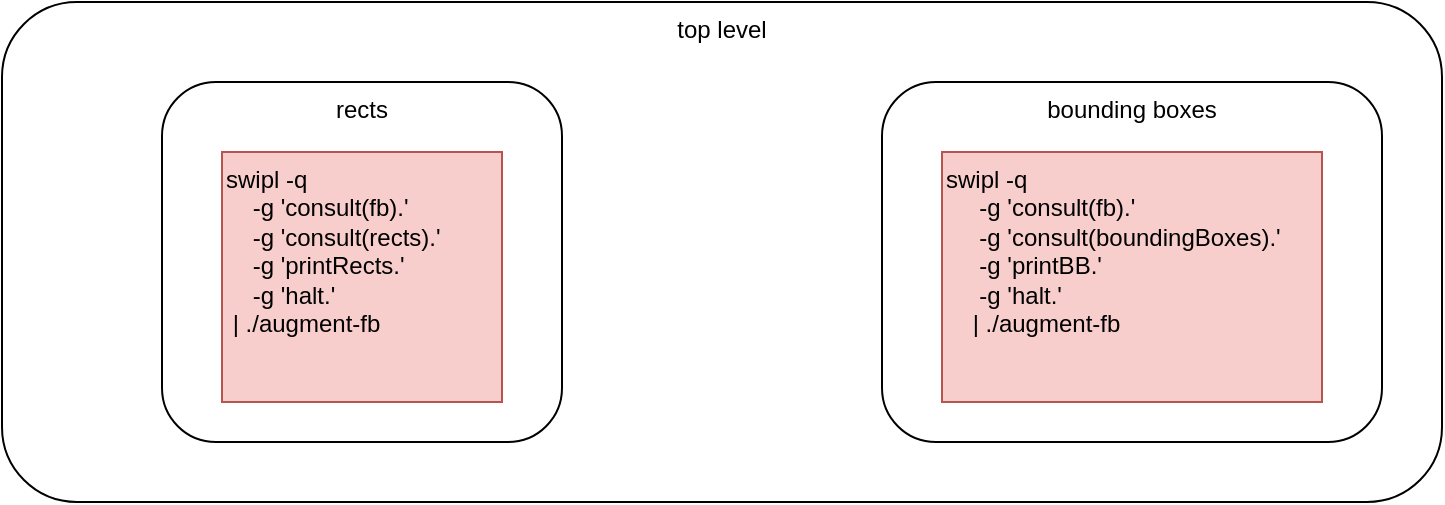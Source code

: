 <mxfile version="14.6.13" type="device"><diagram id="4-544yzEc4u4IAjOFwbp" name="Details"><mxGraphModel dx="1106" dy="806" grid="1" gridSize="10" guides="1" tooltips="1" connect="1" arrows="1" fold="1" page="1" pageScale="1" pageWidth="1100" pageHeight="850" math="0" shadow="0"><root><mxCell id="0"/><mxCell id="1" parent="0"/><mxCell id="rJgd0mdZyCf8UOVbtFr0-1" value="top level" style="rounded=1;whiteSpace=wrap;html=1;verticalAlign=top;" vertex="1" parent="1"><mxGeometry x="80" y="120" width="720" height="250" as="geometry"/></mxCell><mxCell id="On2t8Sm75D8rSYa2tGV4-2" value="rects" style="rounded=1;whiteSpace=wrap;html=1;verticalAlign=top;" parent="1" vertex="1"><mxGeometry x="160" y="160" width="200" height="180" as="geometry"/></mxCell><mxCell id="On2t8Sm75D8rSYa2tGV4-3" value="&lt;div&gt;swipl -q&amp;nbsp;&lt;/div&gt;&lt;div&gt;&lt;span&gt;&amp;nbsp; &amp;nbsp; -g 'consult(fb).'&lt;/span&gt;&lt;/div&gt;&lt;div&gt;&lt;span&gt;&amp;nbsp; &amp;nbsp; -g 'consult(rects).'&lt;/span&gt;&lt;/div&gt;&lt;div&gt;&lt;span&gt;&amp;nbsp; &amp;nbsp; -g 'printRects.'&amp;nbsp;&lt;/span&gt;&lt;/div&gt;&lt;div&gt;&lt;span&gt;&amp;nbsp; &amp;nbsp; -&lt;/span&gt;&lt;span&gt;g 'halt.'&lt;/span&gt;&lt;span&gt;&amp;nbsp;&lt;/span&gt;&lt;/div&gt;&lt;div&gt;&lt;span&gt;&amp;nbsp;| ./augment-fb&lt;/span&gt;&lt;/div&gt;&lt;div&gt;&lt;br&gt;&lt;/div&gt;" style="rounded=0;whiteSpace=wrap;html=1;align=left;fillColor=#f8cecc;strokeColor=#b85450;verticalAlign=top;" parent="1" vertex="1"><mxGeometry x="190" y="195" width="140" height="125" as="geometry"/></mxCell><mxCell id="On2t8Sm75D8rSYa2tGV4-4" value="bounding boxes" style="rounded=1;whiteSpace=wrap;html=1;verticalAlign=top;" parent="1" vertex="1"><mxGeometry x="520" y="160" width="250" height="180" as="geometry"/></mxCell><mxCell id="On2t8Sm75D8rSYa2tGV4-5" value="&lt;div&gt;swipl -q&lt;/div&gt;&lt;div&gt;&lt;span&gt;&amp;nbsp; &amp;nbsp; &amp;nbsp;-g 'consult(fb).'&lt;/span&gt;&lt;/div&gt;&lt;div&gt;&amp;nbsp; &amp;nbsp; &amp;nbsp;-g 'consult(boundingBoxes).'&lt;/div&gt;&lt;div&gt;&amp;nbsp; &amp;nbsp; &amp;nbsp;-g 'printBB.'&lt;/div&gt;&lt;div&gt;&amp;nbsp; &amp;nbsp; &amp;nbsp;-g 'halt.'&lt;/div&gt;&lt;div&gt;&amp;nbsp; &amp;nbsp; | ./augment-fb&lt;/div&gt;&lt;div&gt;&lt;br&gt;&lt;br&gt;&lt;/div&gt;" style="rounded=0;whiteSpace=wrap;html=1;align=left;fillColor=#f8cecc;strokeColor=#b85450;verticalAlign=top;" parent="1" vertex="1"><mxGeometry x="550" y="195" width="190" height="125" as="geometry"/></mxCell></root></mxGraphModel></diagram></mxfile>
